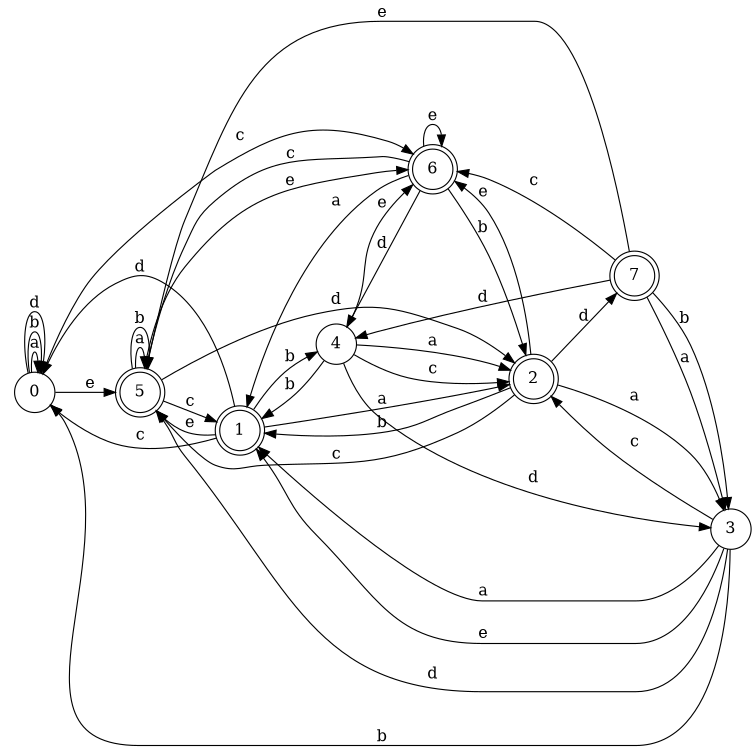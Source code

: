 digraph n7_3 {
__start0 [label="" shape="none"];

rankdir=LR;
size="8,5";

s0 [style="filled", color="black", fillcolor="white" shape="circle", label="0"];
s1 [style="rounded,filled", color="black", fillcolor="white" shape="doublecircle", label="1"];
s2 [style="rounded,filled", color="black", fillcolor="white" shape="doublecircle", label="2"];
s3 [style="filled", color="black", fillcolor="white" shape="circle", label="3"];
s4 [style="filled", color="black", fillcolor="white" shape="circle", label="4"];
s5 [style="rounded,filled", color="black", fillcolor="white" shape="doublecircle", label="5"];
s6 [style="rounded,filled", color="black", fillcolor="white" shape="doublecircle", label="6"];
s7 [style="rounded,filled", color="black", fillcolor="white" shape="doublecircle", label="7"];
s0 -> s0 [label="a"];
s0 -> s0 [label="b"];
s0 -> s6 [label="c"];
s0 -> s0 [label="d"];
s0 -> s5 [label="e"];
s1 -> s2 [label="a"];
s1 -> s4 [label="b"];
s1 -> s0 [label="c"];
s1 -> s0 [label="d"];
s1 -> s5 [label="e"];
s2 -> s3 [label="a"];
s2 -> s1 [label="b"];
s2 -> s5 [label="c"];
s2 -> s7 [label="d"];
s2 -> s6 [label="e"];
s3 -> s1 [label="a"];
s3 -> s0 [label="b"];
s3 -> s2 [label="c"];
s3 -> s5 [label="d"];
s3 -> s1 [label="e"];
s4 -> s2 [label="a"];
s4 -> s1 [label="b"];
s4 -> s2 [label="c"];
s4 -> s3 [label="d"];
s4 -> s6 [label="e"];
s5 -> s5 [label="a"];
s5 -> s5 [label="b"];
s5 -> s1 [label="c"];
s5 -> s2 [label="d"];
s5 -> s6 [label="e"];
s6 -> s1 [label="a"];
s6 -> s2 [label="b"];
s6 -> s5 [label="c"];
s6 -> s4 [label="d"];
s6 -> s6 [label="e"];
s7 -> s3 [label="a"];
s7 -> s3 [label="b"];
s7 -> s6 [label="c"];
s7 -> s4 [label="d"];
s7 -> s5 [label="e"];

}